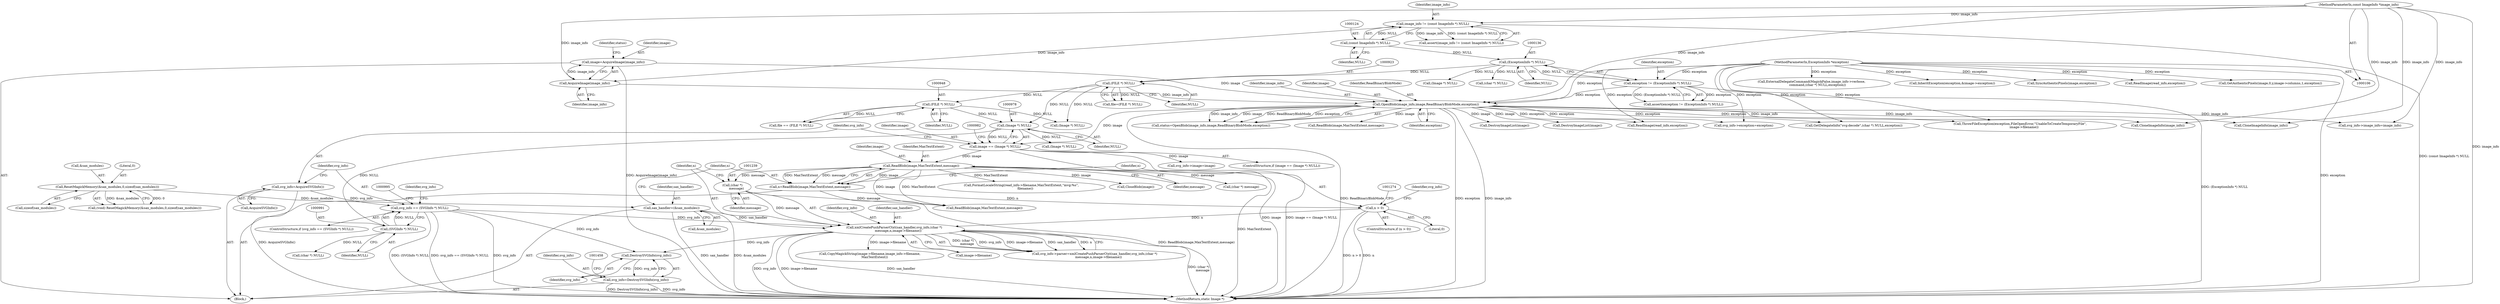digraph "0_ImageMagick_f6e9d0d9955e85bdd7540b251cd50d598dacc5e6_60@pointer" {
"1001455" [label="(Call,DestroySVGInfo(svg_info))"];
"1000988" [label="(Call,svg_info == (SVGInfo *) NULL)"];
"1000984" [label="(Call,svg_info=AcquireSVGInfo())"];
"1000990" [label="(Call,(SVGInfo *) NULL)"];
"1000977" [label="(Call,(Image *) NULL)"];
"1000947" [label="(Call,(FILE *) NULL)"];
"1000922" [label="(Call,(FILE *) NULL)"];
"1000135" [label="(Call,(ExceptionInfo *) NULL)"];
"1000123" [label="(Call,(const ImageInfo *) NULL)"];
"1001235" [label="(Call,xmlCreatePushParserCtxt(sax_handler,svg_info,(char *)\n        message,n,image->filename))"];
"1001216" [label="(Call,sax_handler=(&sax_modules))"];
"1001075" [label="(Call,ResetMagickMemory(&sax_modules,0,sizeof(sax_modules)))"];
"1001238" [label="(Call,(char *)\n        message)"];
"1001222" [label="(Call,ReadBlob(image,MaxTextExtent,message))"];
"1000975" [label="(Call,image == (Image *) NULL)"];
"1000165" [label="(Call,OpenBlob(image_info,image,ReadBinaryBlobMode,exception))"];
"1000161" [label="(Call,AcquireImage(image_info))"];
"1000121" [label="(Call,image_info != (const ImageInfo *) NULL)"];
"1000107" [label="(MethodParameterIn,const ImageInfo *image_info)"];
"1000159" [label="(Call,image=AcquireImage(image_info))"];
"1000133" [label="(Call,exception != (ExceptionInfo *) NULL)"];
"1000108" [label="(MethodParameterIn,ExceptionInfo *exception)"];
"1001227" [label="(Call,n > 0)"];
"1001220" [label="(Call,n=ReadBlob(image,MaxTextExtent,message))"];
"1001453" [label="(Call,svg_info=DestroySVGInfo(svg_info))"];
"1000984" [label="(Call,svg_info=AcquireSVGInfo())"];
"1000180" [label="(Call,(Image *) NULL)"];
"1000161" [label="(Call,AcquireImage(image_info))"];
"1001221" [label="(Identifier,n)"];
"1000985" [label="(Identifier,svg_info)"];
"1000577" [label="(Call,InheritException(exception,&image->exception))"];
"1001453" [label="(Call,svg_info=DestroySVGInfo(svg_info))"];
"1000981" [label="(Call,(Image *) NULL)"];
"1000169" [label="(Identifier,exception)"];
"1000159" [label="(Call,image=AcquireImage(image_info))"];
"1000133" [label="(Call,exception != (ExceptionInfo *) NULL)"];
"1000947" [label="(Call,(FILE *) NULL)"];
"1001454" [label="(Identifier,svg_info)"];
"1000177" [label="(Call,DestroyImageList(image))"];
"1001279" [label="(Call,(char *) message)"];
"1000873" [label="(Call,SyncAuthenticPixels(image,exception))"];
"1000120" [label="(Call,assert(image_info != (const ImageInfo *) NULL))"];
"1000134" [label="(Identifier,exception)"];
"1000483" [label="(Call,ReadBlob(image,MaxTextExtent,message))"];
"1000107" [label="(MethodParameterIn,const ImageInfo *image_info)"];
"1001356" [label="(Call,CloneImageInfo(image_info))"];
"1001236" [label="(Identifier,sax_handler)"];
"1001079" [label="(Call,sizeof(sax_modules))"];
"1001223" [label="(Identifier,image)"];
"1001222" [label="(Call,ReadBlob(image,MaxTextExtent,message))"];
"1001233" [label="(Identifier,svg_info)"];
"1000122" [label="(Identifier,image_info)"];
"1001078" [label="(Literal,0)"];
"1000162" [label="(Identifier,image_info)"];
"1001231" [label="(Call,svg_info->parser=xmlCreatePushParserCtxt(sax_handler,svg_info,(char *)\n        message,n,image->filename))"];
"1000959" [label="(Call,ThrowFileException(exception,FileOpenError,\"UnableToCreateTemporaryFile\",\n        image->filename))"];
"1000121" [label="(Call,image_info != (const ImageInfo *) NULL)"];
"1000945" [label="(Call,file == (FILE *) NULL)"];
"1001237" [label="(Identifier,svg_info)"];
"1000987" [label="(ControlStructure,if (svg_info == (SVGInfo *) NULL))"];
"1000920" [label="(Call,file=(FILE *) NULL)"];
"1000135" [label="(Call,(ExceptionInfo *) NULL)"];
"1001229" [label="(Literal,0)"];
"1001240" [label="(Identifier,message)"];
"1000165" [label="(Call,OpenBlob(image_info,image,ReadBinaryBlobMode,exception))"];
"1000949" [label="(Identifier,NULL)"];
"1001235" [label="(Call,xmlCreatePushParserCtxt(sax_handler,svg_info,(char *)\n        message,n,image->filename))"];
"1000976" [label="(Identifier,image)"];
"1000977" [label="(Call,(Image *) NULL)"];
"1001073" [label="(Call,(void) ResetMagickMemory(&sax_modules,0,sizeof(sax_modules)))"];
"1000167" [label="(Identifier,image)"];
"1001391" [label="(Call,ReadImage(read_info,exception))"];
"1001217" [label="(Identifier,sax_handler)"];
"1001242" [label="(Call,image->filename)"];
"1000168" [label="(Identifier,ReadBinaryBlobMode)"];
"1001464" [label="(MethodReturn,static Image *)"];
"1001218" [label="(Call,&sax_modules)"];
"1000164" [label="(Identifier,status)"];
"1000109" [label="(Block,)"];
"1001225" [label="(Identifier,message)"];
"1000406" [label="(Call,ReadImage(read_info,exception))"];
"1000990" [label="(Call,(SVGInfo *) NULL)"];
"1000762" [label="(Call,GetAuthenticPixels(image,0,y,image->columns,1,exception))"];
"1000922" [label="(Call,(FILE *) NULL)"];
"1000166" [label="(Identifier,image_info)"];
"1000971" [label="(Call,(Image *) NULL)"];
"1001044" [label="(Call,(char *) NULL)"];
"1000986" [label="(Call,AcquireSVGInfo())"];
"1000245" [label="(Call,(char *) NULL)"];
"1000125" [label="(Identifier,NULL)"];
"1001075" [label="(Call,ResetMagickMemory(&sax_modules,0,sizeof(sax_modules)))"];
"1000123" [label="(Call,(const ImageInfo *) NULL)"];
"1000394" [label="(Call,CloneImageInfo(image_info))"];
"1000979" [label="(Identifier,NULL)"];
"1001224" [label="(Identifier,MaxTextExtent)"];
"1000132" [label="(Call,assert(exception != (ExceptionInfo *) NULL))"];
"1000992" [label="(Identifier,NULL)"];
"1001382" [label="(Call,FormatLocaleString(read_info->filename,MaxTextExtent,\"mvg:%s\",\n        filename))"];
"1000160" [label="(Identifier,image)"];
"1000974" [label="(ControlStructure,if (image == (Image *) NULL))"];
"1001226" [label="(ControlStructure,if (n > 0))"];
"1001456" [label="(Identifier,svg_info)"];
"1000975" [label="(Call,image == (Image *) NULL)"];
"1001076" [label="(Call,&sax_modules)"];
"1001306" [label="(Call,CloseBlob(image))"];
"1000355" [label="(Call,ExternalDelegateCommand(MagickFalse,image_info->verbose,\n            command,(char *) NULL,exception))"];
"1001455" [label="(Call,DestroySVGInfo(svg_info))"];
"1000989" [label="(Identifier,svg_info)"];
"1000137" [label="(Identifier,NULL)"];
"1001238" [label="(Call,(char *)\n        message)"];
"1000243" [label="(Call,GetDelegateInfo(\"svg:decode\",(char *) NULL,exception))"];
"1001220" [label="(Call,n=ReadBlob(image,MaxTextExtent,message))"];
"1000968" [label="(Call,DestroyImageList(image))"];
"1001006" [label="(Call,svg_info->exception=exception)"];
"1001216" [label="(Call,sax_handler=(&sax_modules))"];
"1000988" [label="(Call,svg_info == (SVGInfo *) NULL)"];
"1001406" [label="(Call,CopyMagickString(image->filename,image_info->filename,\n          MaxTextExtent))"];
"1001249" [label="(Call,ReadBlob(image,MaxTextExtent,message))"];
"1000924" [label="(Identifier,NULL)"];
"1001016" [label="(Call,svg_info->image_info=image_info)"];
"1000108" [label="(MethodParameterIn,ExceptionInfo *exception)"];
"1001003" [label="(Identifier,svg_info)"];
"1001241" [label="(Identifier,n)"];
"1001011" [label="(Call,svg_info->image=image)"];
"1001228" [label="(Identifier,n)"];
"1000163" [label="(Call,status=OpenBlob(image_info,image,ReadBinaryBlobMode,exception))"];
"1001227" [label="(Call,n > 0)"];
"1001455" -> "1001453"  [label="AST: "];
"1001455" -> "1001456"  [label="CFG: "];
"1001456" -> "1001455"  [label="AST: "];
"1001453" -> "1001455"  [label="CFG: "];
"1001455" -> "1001453"  [label="DDG: svg_info"];
"1000988" -> "1001455"  [label="DDG: svg_info"];
"1001235" -> "1001455"  [label="DDG: svg_info"];
"1000988" -> "1000987"  [label="AST: "];
"1000988" -> "1000990"  [label="CFG: "];
"1000989" -> "1000988"  [label="AST: "];
"1000990" -> "1000988"  [label="AST: "];
"1000995" -> "1000988"  [label="CFG: "];
"1001003" -> "1000988"  [label="CFG: "];
"1000988" -> "1001464"  [label="DDG: svg_info == (SVGInfo *) NULL"];
"1000988" -> "1001464"  [label="DDG: svg_info"];
"1000988" -> "1001464"  [label="DDG: (SVGInfo *) NULL"];
"1000984" -> "1000988"  [label="DDG: svg_info"];
"1000990" -> "1000988"  [label="DDG: NULL"];
"1000988" -> "1001235"  [label="DDG: svg_info"];
"1000984" -> "1000109"  [label="AST: "];
"1000984" -> "1000986"  [label="CFG: "];
"1000985" -> "1000984"  [label="AST: "];
"1000986" -> "1000984"  [label="AST: "];
"1000989" -> "1000984"  [label="CFG: "];
"1000984" -> "1001464"  [label="DDG: AcquireSVGInfo()"];
"1000990" -> "1000992"  [label="CFG: "];
"1000991" -> "1000990"  [label="AST: "];
"1000992" -> "1000990"  [label="AST: "];
"1000977" -> "1000990"  [label="DDG: NULL"];
"1000990" -> "1001044"  [label="DDG: NULL"];
"1000977" -> "1000975"  [label="AST: "];
"1000977" -> "1000979"  [label="CFG: "];
"1000978" -> "1000977"  [label="AST: "];
"1000979" -> "1000977"  [label="AST: "];
"1000975" -> "1000977"  [label="CFG: "];
"1000977" -> "1000975"  [label="DDG: NULL"];
"1000947" -> "1000977"  [label="DDG: NULL"];
"1000922" -> "1000977"  [label="DDG: NULL"];
"1000977" -> "1000981"  [label="DDG: NULL"];
"1000947" -> "1000945"  [label="AST: "];
"1000947" -> "1000949"  [label="CFG: "];
"1000948" -> "1000947"  [label="AST: "];
"1000949" -> "1000947"  [label="AST: "];
"1000945" -> "1000947"  [label="CFG: "];
"1000947" -> "1000945"  [label="DDG: NULL"];
"1000922" -> "1000947"  [label="DDG: NULL"];
"1000947" -> "1000971"  [label="DDG: NULL"];
"1000922" -> "1000920"  [label="AST: "];
"1000922" -> "1000924"  [label="CFG: "];
"1000923" -> "1000922"  [label="AST: "];
"1000924" -> "1000922"  [label="AST: "];
"1000920" -> "1000922"  [label="CFG: "];
"1000922" -> "1000920"  [label="DDG: NULL"];
"1000135" -> "1000922"  [label="DDG: NULL"];
"1000922" -> "1000971"  [label="DDG: NULL"];
"1000135" -> "1000133"  [label="AST: "];
"1000135" -> "1000137"  [label="CFG: "];
"1000136" -> "1000135"  [label="AST: "];
"1000137" -> "1000135"  [label="AST: "];
"1000133" -> "1000135"  [label="CFG: "];
"1000135" -> "1000133"  [label="DDG: NULL"];
"1000123" -> "1000135"  [label="DDG: NULL"];
"1000135" -> "1000180"  [label="DDG: NULL"];
"1000135" -> "1000245"  [label="DDG: NULL"];
"1000123" -> "1000121"  [label="AST: "];
"1000123" -> "1000125"  [label="CFG: "];
"1000124" -> "1000123"  [label="AST: "];
"1000125" -> "1000123"  [label="AST: "];
"1000121" -> "1000123"  [label="CFG: "];
"1000123" -> "1000121"  [label="DDG: NULL"];
"1001235" -> "1001231"  [label="AST: "];
"1001235" -> "1001242"  [label="CFG: "];
"1001236" -> "1001235"  [label="AST: "];
"1001237" -> "1001235"  [label="AST: "];
"1001238" -> "1001235"  [label="AST: "];
"1001241" -> "1001235"  [label="AST: "];
"1001242" -> "1001235"  [label="AST: "];
"1001231" -> "1001235"  [label="CFG: "];
"1001235" -> "1001464"  [label="DDG: (char *)\n        message"];
"1001235" -> "1001464"  [label="DDG: svg_info"];
"1001235" -> "1001464"  [label="DDG: image->filename"];
"1001235" -> "1001464"  [label="DDG: sax_handler"];
"1001235" -> "1001231"  [label="DDG: (char *)\n        message"];
"1001235" -> "1001231"  [label="DDG: svg_info"];
"1001235" -> "1001231"  [label="DDG: image->filename"];
"1001235" -> "1001231"  [label="DDG: sax_handler"];
"1001235" -> "1001231"  [label="DDG: n"];
"1001216" -> "1001235"  [label="DDG: sax_handler"];
"1001238" -> "1001235"  [label="DDG: message"];
"1001227" -> "1001235"  [label="DDG: n"];
"1001235" -> "1001406"  [label="DDG: image->filename"];
"1001216" -> "1000109"  [label="AST: "];
"1001216" -> "1001218"  [label="CFG: "];
"1001217" -> "1001216"  [label="AST: "];
"1001218" -> "1001216"  [label="AST: "];
"1001221" -> "1001216"  [label="CFG: "];
"1001216" -> "1001464"  [label="DDG: &sax_modules"];
"1001216" -> "1001464"  [label="DDG: sax_handler"];
"1001075" -> "1001216"  [label="DDG: &sax_modules"];
"1001075" -> "1001073"  [label="AST: "];
"1001075" -> "1001079"  [label="CFG: "];
"1001076" -> "1001075"  [label="AST: "];
"1001078" -> "1001075"  [label="AST: "];
"1001079" -> "1001075"  [label="AST: "];
"1001073" -> "1001075"  [label="CFG: "];
"1001075" -> "1001073"  [label="DDG: &sax_modules"];
"1001075" -> "1001073"  [label="DDG: 0"];
"1001238" -> "1001240"  [label="CFG: "];
"1001239" -> "1001238"  [label="AST: "];
"1001240" -> "1001238"  [label="AST: "];
"1001241" -> "1001238"  [label="CFG: "];
"1001222" -> "1001238"  [label="DDG: message"];
"1001238" -> "1001249"  [label="DDG: message"];
"1001222" -> "1001220"  [label="AST: "];
"1001222" -> "1001225"  [label="CFG: "];
"1001223" -> "1001222"  [label="AST: "];
"1001224" -> "1001222"  [label="AST: "];
"1001225" -> "1001222"  [label="AST: "];
"1001220" -> "1001222"  [label="CFG: "];
"1001222" -> "1001464"  [label="DDG: MaxTextExtent"];
"1001222" -> "1001220"  [label="DDG: image"];
"1001222" -> "1001220"  [label="DDG: MaxTextExtent"];
"1001222" -> "1001220"  [label="DDG: message"];
"1000975" -> "1001222"  [label="DDG: image"];
"1001222" -> "1001249"  [label="DDG: image"];
"1001222" -> "1001249"  [label="DDG: MaxTextExtent"];
"1001222" -> "1001279"  [label="DDG: message"];
"1001222" -> "1001306"  [label="DDG: image"];
"1001222" -> "1001382"  [label="DDG: MaxTextExtent"];
"1000975" -> "1000974"  [label="AST: "];
"1000976" -> "1000975"  [label="AST: "];
"1000982" -> "1000975"  [label="CFG: "];
"1000985" -> "1000975"  [label="CFG: "];
"1000975" -> "1001464"  [label="DDG: image == (Image *) NULL"];
"1000975" -> "1001464"  [label="DDG: image"];
"1000165" -> "1000975"  [label="DDG: image"];
"1000975" -> "1001011"  [label="DDG: image"];
"1000165" -> "1000163"  [label="AST: "];
"1000165" -> "1000169"  [label="CFG: "];
"1000166" -> "1000165"  [label="AST: "];
"1000167" -> "1000165"  [label="AST: "];
"1000168" -> "1000165"  [label="AST: "];
"1000169" -> "1000165"  [label="AST: "];
"1000163" -> "1000165"  [label="CFG: "];
"1000165" -> "1001464"  [label="DDG: ReadBinaryBlobMode"];
"1000165" -> "1001464"  [label="DDG: exception"];
"1000165" -> "1001464"  [label="DDG: image_info"];
"1000165" -> "1000163"  [label="DDG: image_info"];
"1000165" -> "1000163"  [label="DDG: image"];
"1000165" -> "1000163"  [label="DDG: ReadBinaryBlobMode"];
"1000165" -> "1000163"  [label="DDG: exception"];
"1000161" -> "1000165"  [label="DDG: image_info"];
"1000107" -> "1000165"  [label="DDG: image_info"];
"1000159" -> "1000165"  [label="DDG: image"];
"1000133" -> "1000165"  [label="DDG: exception"];
"1000108" -> "1000165"  [label="DDG: exception"];
"1000165" -> "1000177"  [label="DDG: image"];
"1000165" -> "1000243"  [label="DDG: exception"];
"1000165" -> "1000394"  [label="DDG: image_info"];
"1000165" -> "1000483"  [label="DDG: image"];
"1000165" -> "1000959"  [label="DDG: exception"];
"1000165" -> "1000968"  [label="DDG: image"];
"1000165" -> "1001006"  [label="DDG: exception"];
"1000165" -> "1001016"  [label="DDG: image_info"];
"1000165" -> "1001356"  [label="DDG: image_info"];
"1000165" -> "1001391"  [label="DDG: exception"];
"1000161" -> "1000159"  [label="AST: "];
"1000161" -> "1000162"  [label="CFG: "];
"1000162" -> "1000161"  [label="AST: "];
"1000159" -> "1000161"  [label="CFG: "];
"1000161" -> "1000159"  [label="DDG: image_info"];
"1000121" -> "1000161"  [label="DDG: image_info"];
"1000107" -> "1000161"  [label="DDG: image_info"];
"1000121" -> "1000120"  [label="AST: "];
"1000122" -> "1000121"  [label="AST: "];
"1000120" -> "1000121"  [label="CFG: "];
"1000121" -> "1001464"  [label="DDG: (const ImageInfo *) NULL"];
"1000121" -> "1000120"  [label="DDG: image_info"];
"1000121" -> "1000120"  [label="DDG: (const ImageInfo *) NULL"];
"1000107" -> "1000121"  [label="DDG: image_info"];
"1000107" -> "1000106"  [label="AST: "];
"1000107" -> "1001464"  [label="DDG: image_info"];
"1000107" -> "1000394"  [label="DDG: image_info"];
"1000107" -> "1001016"  [label="DDG: image_info"];
"1000107" -> "1001356"  [label="DDG: image_info"];
"1000159" -> "1000109"  [label="AST: "];
"1000160" -> "1000159"  [label="AST: "];
"1000164" -> "1000159"  [label="CFG: "];
"1000159" -> "1001464"  [label="DDG: AcquireImage(image_info)"];
"1000133" -> "1000132"  [label="AST: "];
"1000134" -> "1000133"  [label="AST: "];
"1000132" -> "1000133"  [label="CFG: "];
"1000133" -> "1001464"  [label="DDG: (ExceptionInfo *) NULL"];
"1000133" -> "1000132"  [label="DDG: exception"];
"1000133" -> "1000132"  [label="DDG: (ExceptionInfo *) NULL"];
"1000108" -> "1000133"  [label="DDG: exception"];
"1000108" -> "1000106"  [label="AST: "];
"1000108" -> "1001464"  [label="DDG: exception"];
"1000108" -> "1000243"  [label="DDG: exception"];
"1000108" -> "1000355"  [label="DDG: exception"];
"1000108" -> "1000406"  [label="DDG: exception"];
"1000108" -> "1000577"  [label="DDG: exception"];
"1000108" -> "1000762"  [label="DDG: exception"];
"1000108" -> "1000873"  [label="DDG: exception"];
"1000108" -> "1000959"  [label="DDG: exception"];
"1000108" -> "1001006"  [label="DDG: exception"];
"1000108" -> "1001391"  [label="DDG: exception"];
"1001227" -> "1001226"  [label="AST: "];
"1001227" -> "1001229"  [label="CFG: "];
"1001228" -> "1001227"  [label="AST: "];
"1001229" -> "1001227"  [label="AST: "];
"1001233" -> "1001227"  [label="CFG: "];
"1001274" -> "1001227"  [label="CFG: "];
"1001227" -> "1001464"  [label="DDG: n"];
"1001227" -> "1001464"  [label="DDG: n > 0"];
"1001220" -> "1001227"  [label="DDG: n"];
"1001220" -> "1000109"  [label="AST: "];
"1001221" -> "1001220"  [label="AST: "];
"1001228" -> "1001220"  [label="CFG: "];
"1001220" -> "1001464"  [label="DDG: ReadBlob(image,MaxTextExtent,message)"];
"1001453" -> "1000109"  [label="AST: "];
"1001454" -> "1001453"  [label="AST: "];
"1001458" -> "1001453"  [label="CFG: "];
"1001453" -> "1001464"  [label="DDG: DestroySVGInfo(svg_info)"];
"1001453" -> "1001464"  [label="DDG: svg_info"];
}

